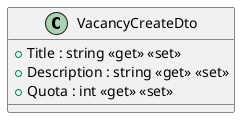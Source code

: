 @startuml
class VacancyCreateDto {
    + Title : string <<get>> <<set>>
    + Description : string <<get>> <<set>>
    + Quota : int <<get>> <<set>>
}
@enduml
